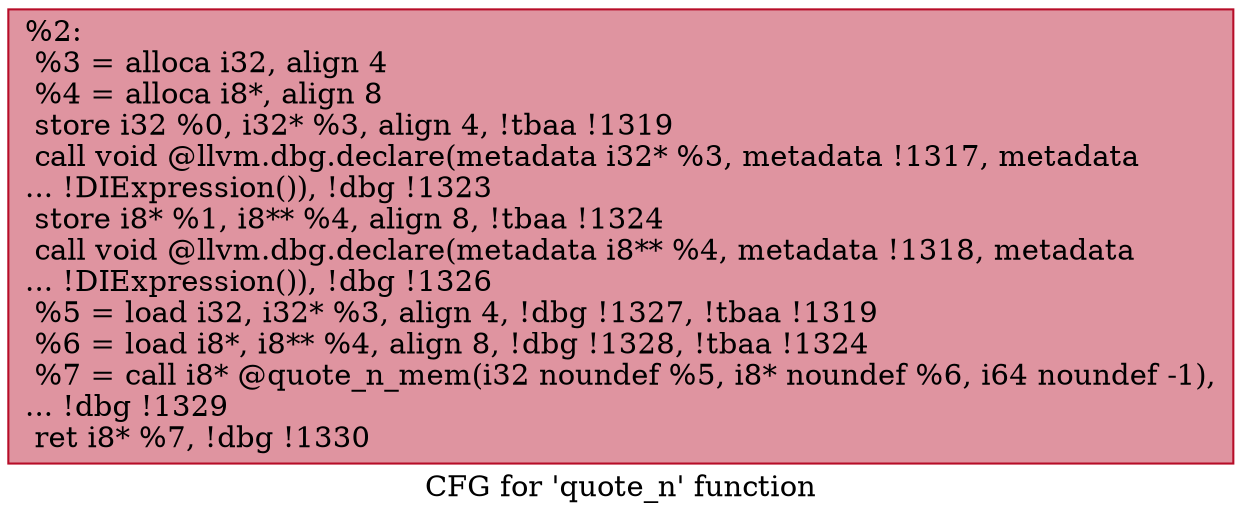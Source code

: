 digraph "CFG for 'quote_n' function" {
	label="CFG for 'quote_n' function";

	Node0x1113240 [shape=record,color="#b70d28ff", style=filled, fillcolor="#b70d2870",label="{%2:\l  %3 = alloca i32, align 4\l  %4 = alloca i8*, align 8\l  store i32 %0, i32* %3, align 4, !tbaa !1319\l  call void @llvm.dbg.declare(metadata i32* %3, metadata !1317, metadata\l... !DIExpression()), !dbg !1323\l  store i8* %1, i8** %4, align 8, !tbaa !1324\l  call void @llvm.dbg.declare(metadata i8** %4, metadata !1318, metadata\l... !DIExpression()), !dbg !1326\l  %5 = load i32, i32* %3, align 4, !dbg !1327, !tbaa !1319\l  %6 = load i8*, i8** %4, align 8, !dbg !1328, !tbaa !1324\l  %7 = call i8* @quote_n_mem(i32 noundef %5, i8* noundef %6, i64 noundef -1),\l... !dbg !1329\l  ret i8* %7, !dbg !1330\l}"];
}
